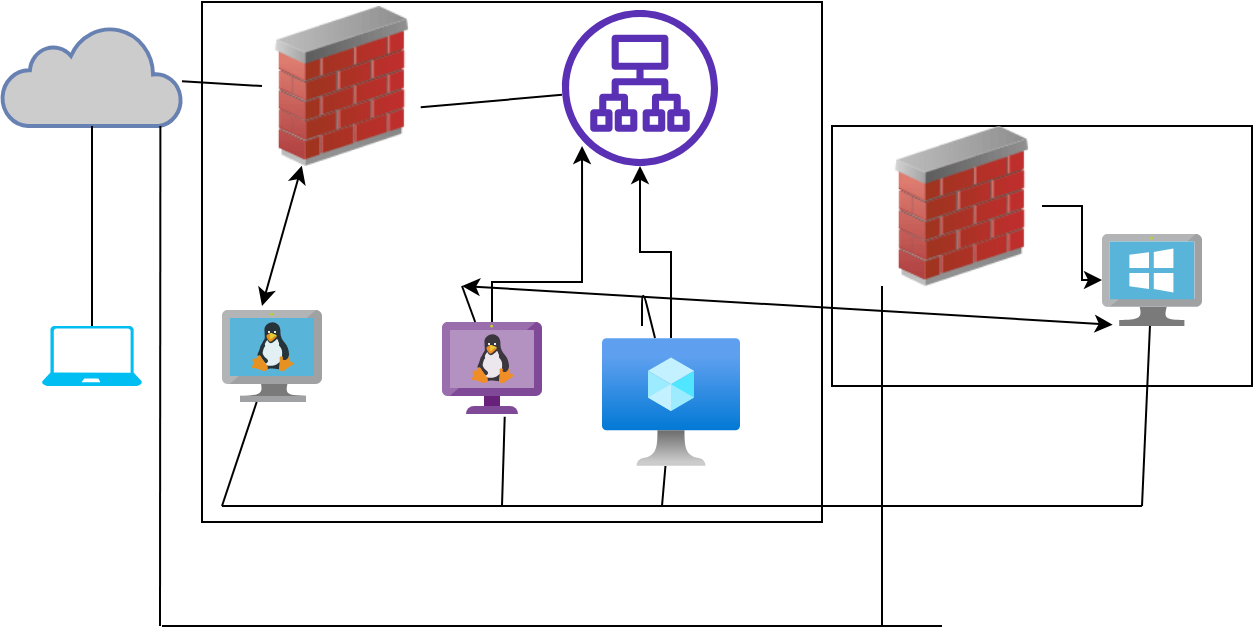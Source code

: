 <mxfile version="14.5.1" type="device"><diagram id="CCqv4jlf9EAOd3NUCE9R" name="Page-1"><mxGraphModel dx="458" dy="802" grid="1" gridSize="10" guides="1" tooltips="1" connect="1" arrows="1" fold="1" page="1" pageScale="1" pageWidth="850" pageHeight="1100" math="0" shadow="0"><root><mxCell id="0"/><mxCell id="1" parent="0"/><mxCell id="pbqvEHI6D-0OMw5Vxmg3-26" value="" style="rounded=0;whiteSpace=wrap;html=1;" vertex="1" parent="1"><mxGeometry x="220" y="240" width="170" height="80" as="geometry"/></mxCell><mxCell id="pbqvEHI6D-0OMw5Vxmg3-24" value="" style="rounded=0;whiteSpace=wrap;html=1;" vertex="1" parent="1"><mxGeometry x="220" y="250" width="170" height="73" as="geometry"/></mxCell><mxCell id="pbqvEHI6D-0OMw5Vxmg3-12" value="" style="rounded=0;whiteSpace=wrap;html=1;" vertex="1" parent="1"><mxGeometry x="110" y="88" width="310" height="260" as="geometry"/></mxCell><mxCell id="pbqvEHI6D-0OMw5Vxmg3-11" value="" style="rounded=0;whiteSpace=wrap;html=1;" vertex="1" parent="1"><mxGeometry x="425" y="150" width="210" height="130" as="geometry"/></mxCell><mxCell id="pbqvEHI6D-0OMw5Vxmg3-1" value="" style="verticalLabelPosition=bottom;html=1;verticalAlign=top;align=center;strokeColor=none;fillColor=#00BEF2;shape=mxgraph.azure.laptop;pointerEvents=1;" vertex="1" parent="1"><mxGeometry x="30" y="250" width="50" height="30" as="geometry"/></mxCell><mxCell id="pbqvEHI6D-0OMw5Vxmg3-2" value="" style="html=1;outlineConnect=0;fillColor=#CCCCCC;strokeColor=#6881B3;gradientColor=none;gradientDirection=north;strokeWidth=2;shape=mxgraph.networks.cloud;fontColor=#ffffff;" vertex="1" parent="1"><mxGeometry x="10" y="100" width="90" height="50" as="geometry"/></mxCell><mxCell id="pbqvEHI6D-0OMw5Vxmg3-3" value="" style="image;html=1;image=img/lib/clip_art/networking/Firewall_02_128x128.png" vertex="1" parent="1"><mxGeometry x="140" y="90" width="80" height="80" as="geometry"/></mxCell><mxCell id="pbqvEHI6D-0OMw5Vxmg3-4" value="" style="aspect=fixed;html=1;points=[];align=center;image;fontSize=12;image=img/lib/mscae/VM_Linux.svg;" vertex="1" parent="1"><mxGeometry x="120" y="242" width="50" height="46" as="geometry"/></mxCell><mxCell id="pbqvEHI6D-0OMw5Vxmg3-16" style="edgeStyle=orthogonalEdgeStyle;rounded=0;orthogonalLoop=1;jettySize=auto;html=1;entryX=0.613;entryY=0.277;entryDx=0;entryDy=0;entryPerimeter=0;" edge="1" parent="1" source="pbqvEHI6D-0OMw5Vxmg3-5" target="pbqvEHI6D-0OMw5Vxmg3-12"><mxGeometry relative="1" as="geometry"><mxPoint x="255" y="240" as="targetPoint"/></mxGeometry></mxCell><mxCell id="pbqvEHI6D-0OMw5Vxmg3-5" value="" style="aspect=fixed;html=1;points=[];align=center;image;fontSize=12;image=img/lib/mscae/VM_Linux_Non_Azure.svg;" vertex="1" parent="1"><mxGeometry x="230" y="248" width="50" height="46" as="geometry"/></mxCell><mxCell id="pbqvEHI6D-0OMw5Vxmg3-17" style="edgeStyle=orthogonalEdgeStyle;rounded=0;orthogonalLoop=1;jettySize=auto;html=1;" edge="1" parent="1" source="pbqvEHI6D-0OMw5Vxmg3-6" target="pbqvEHI6D-0OMw5Vxmg3-7"><mxGeometry relative="1" as="geometry"><mxPoint x="345" y="250" as="targetPoint"/></mxGeometry></mxCell><mxCell id="pbqvEHI6D-0OMw5Vxmg3-6" value="" style="aspect=fixed;html=1;points=[];align=center;image;fontSize=12;image=img/lib/azure2/compute/Virtual_Machine.svg;" vertex="1" parent="1"><mxGeometry x="310" y="256" width="69" height="64" as="geometry"/></mxCell><mxCell id="pbqvEHI6D-0OMw5Vxmg3-7" value="" style="outlineConnect=0;fontColor=#232F3E;gradientColor=none;fillColor=#5A30B5;strokeColor=none;dashed=0;verticalLabelPosition=bottom;verticalAlign=top;align=center;html=1;fontSize=12;fontStyle=0;aspect=fixed;pointerEvents=1;shape=mxgraph.aws4.application_load_balancer;" vertex="1" parent="1"><mxGeometry x="290" y="92" width="78" height="78" as="geometry"/></mxCell><mxCell id="pbqvEHI6D-0OMw5Vxmg3-14" style="edgeStyle=orthogonalEdgeStyle;rounded=0;orthogonalLoop=1;jettySize=auto;html=1;" edge="1" parent="1" source="pbqvEHI6D-0OMw5Vxmg3-8" target="pbqvEHI6D-0OMw5Vxmg3-9"><mxGeometry relative="1" as="geometry"/></mxCell><mxCell id="pbqvEHI6D-0OMw5Vxmg3-8" value="" style="image;html=1;image=img/lib/clip_art/networking/Firewall_02_128x128.png" vertex="1" parent="1"><mxGeometry x="450" y="150" width="80" height="80" as="geometry"/></mxCell><mxCell id="pbqvEHI6D-0OMw5Vxmg3-9" value="" style="aspect=fixed;html=1;points=[];align=center;image;fontSize=12;image=img/lib/mscae/VirtualMachineWindows.svg;" vertex="1" parent="1"><mxGeometry x="560" y="204" width="50" height="46" as="geometry"/></mxCell><mxCell id="pbqvEHI6D-0OMw5Vxmg3-20" value="" style="endArrow=none;html=1;exitX=0.5;exitY=0;exitDx=0;exitDy=0;exitPerimeter=0;" edge="1" parent="1" source="pbqvEHI6D-0OMw5Vxmg3-1" target="pbqvEHI6D-0OMw5Vxmg3-2"><mxGeometry width="50" height="50" relative="1" as="geometry"><mxPoint x="30" y="230" as="sourcePoint"/><mxPoint x="80" y="180" as="targetPoint"/></mxGeometry></mxCell><mxCell id="pbqvEHI6D-0OMw5Vxmg3-27" value="" style="endArrow=classic;startArrow=classic;html=1;entryX=0.161;entryY=0.315;entryDx=0;entryDy=0;entryPerimeter=0;" edge="1" parent="1" target="pbqvEHI6D-0OMw5Vxmg3-12"><mxGeometry width="50" height="50" relative="1" as="geometry"><mxPoint x="140" y="240" as="sourcePoint"/><mxPoint x="180" y="190" as="targetPoint"/></mxGeometry></mxCell><mxCell id="pbqvEHI6D-0OMw5Vxmg3-29" value="" style="endArrow=none;html=1;" edge="1" parent="1"><mxGeometry width="50" height="50" relative="1" as="geometry"><mxPoint x="120" y="340" as="sourcePoint"/><mxPoint x="580" y="340" as="targetPoint"/></mxGeometry></mxCell><mxCell id="pbqvEHI6D-0OMw5Vxmg3-30" value="" style="endArrow=none;html=1;" edge="1" parent="1" target="pbqvEHI6D-0OMw5Vxmg3-4"><mxGeometry width="50" height="50" relative="1" as="geometry"><mxPoint x="120" y="340" as="sourcePoint"/><mxPoint x="170" y="290" as="targetPoint"/></mxGeometry></mxCell><mxCell id="pbqvEHI6D-0OMw5Vxmg3-31" value="" style="endArrow=none;html=1;entryX=0.627;entryY=1.029;entryDx=0;entryDy=0;entryPerimeter=0;" edge="1" parent="1" target="pbqvEHI6D-0OMw5Vxmg3-5"><mxGeometry width="50" height="50" relative="1" as="geometry"><mxPoint x="260" y="340" as="sourcePoint"/><mxPoint x="280" y="300" as="targetPoint"/></mxGeometry></mxCell><mxCell id="pbqvEHI6D-0OMw5Vxmg3-32" value="" style="endArrow=none;html=1;" edge="1" parent="1" target="pbqvEHI6D-0OMw5Vxmg3-6"><mxGeometry width="50" height="50" relative="1" as="geometry"><mxPoint x="340" y="340" as="sourcePoint"/><mxPoint x="380" y="320" as="targetPoint"/></mxGeometry></mxCell><mxCell id="pbqvEHI6D-0OMw5Vxmg3-33" value="" style="endArrow=none;html=1;" edge="1" parent="1" target="pbqvEHI6D-0OMw5Vxmg3-9"><mxGeometry width="50" height="50" relative="1" as="geometry"><mxPoint x="580" y="340" as="sourcePoint"/><mxPoint x="610" y="290" as="targetPoint"/></mxGeometry></mxCell><mxCell id="pbqvEHI6D-0OMw5Vxmg3-34" value="" style="endArrow=none;html=1;entryX=0.88;entryY=1;entryDx=0;entryDy=0;entryPerimeter=0;" edge="1" parent="1" target="pbqvEHI6D-0OMw5Vxmg3-2"><mxGeometry width="50" height="50" relative="1" as="geometry"><mxPoint x="89" y="400" as="sourcePoint"/><mxPoint x="110" y="340" as="targetPoint"/></mxGeometry></mxCell><mxCell id="pbqvEHI6D-0OMw5Vxmg3-35" value="" style="endArrow=none;html=1;" edge="1" parent="1"><mxGeometry width="50" height="50" relative="1" as="geometry"><mxPoint x="90" y="400" as="sourcePoint"/><mxPoint x="480" y="400" as="targetPoint"/></mxGeometry></mxCell><mxCell id="pbqvEHI6D-0OMw5Vxmg3-36" value="" style="endArrow=none;html=1;entryX=0;entryY=1;entryDx=0;entryDy=0;" edge="1" parent="1" target="pbqvEHI6D-0OMw5Vxmg3-8"><mxGeometry width="50" height="50" relative="1" as="geometry"><mxPoint x="450" y="400" as="sourcePoint"/><mxPoint x="500" y="350" as="targetPoint"/></mxGeometry></mxCell><mxCell id="pbqvEHI6D-0OMw5Vxmg3-37" value="" style="endArrow=classic;startArrow=classic;html=1;entryX=0.107;entryY=0.986;entryDx=0;entryDy=0;entryPerimeter=0;" edge="1" parent="1" target="pbqvEHI6D-0OMw5Vxmg3-9"><mxGeometry width="50" height="50" relative="1" as="geometry"><mxPoint x="240" y="230" as="sourcePoint"/><mxPoint x="290" y="180" as="targetPoint"/></mxGeometry></mxCell><mxCell id="pbqvEHI6D-0OMw5Vxmg3-38" value="" style="endArrow=none;html=1;" edge="1" parent="1" source="pbqvEHI6D-0OMw5Vxmg3-5"><mxGeometry width="50" height="50" relative="1" as="geometry"><mxPoint x="190" y="280" as="sourcePoint"/><mxPoint x="240" y="230" as="targetPoint"/></mxGeometry></mxCell><mxCell id="pbqvEHI6D-0OMw5Vxmg3-39" value="" style="endArrow=none;html=1;" edge="1" parent="1" source="pbqvEHI6D-0OMw5Vxmg3-6"><mxGeometry width="50" height="50" relative="1" as="geometry"><mxPoint x="280" y="300" as="sourcePoint"/><mxPoint x="330" y="250" as="targetPoint"/><Array as="points"><mxPoint x="330" y="230"/></Array></mxGeometry></mxCell><mxCell id="pbqvEHI6D-0OMw5Vxmg3-40" value="" style="endArrow=none;html=1;entryX=0;entryY=0.5;entryDx=0;entryDy=0;" edge="1" parent="1" source="pbqvEHI6D-0OMw5Vxmg3-2" target="pbqvEHI6D-0OMw5Vxmg3-3"><mxGeometry width="50" height="50" relative="1" as="geometry"><mxPoint x="80" y="150" as="sourcePoint"/><mxPoint x="130" y="100" as="targetPoint"/></mxGeometry></mxCell><mxCell id="pbqvEHI6D-0OMw5Vxmg3-41" value="" style="endArrow=none;html=1;exitX=0.992;exitY=0.633;exitDx=0;exitDy=0;exitPerimeter=0;" edge="1" parent="1" source="pbqvEHI6D-0OMw5Vxmg3-3" target="pbqvEHI6D-0OMw5Vxmg3-7"><mxGeometry width="50" height="50" relative="1" as="geometry"><mxPoint x="230" y="180" as="sourcePoint"/><mxPoint x="280" y="130" as="targetPoint"/></mxGeometry></mxCell></root></mxGraphModel></diagram></mxfile>